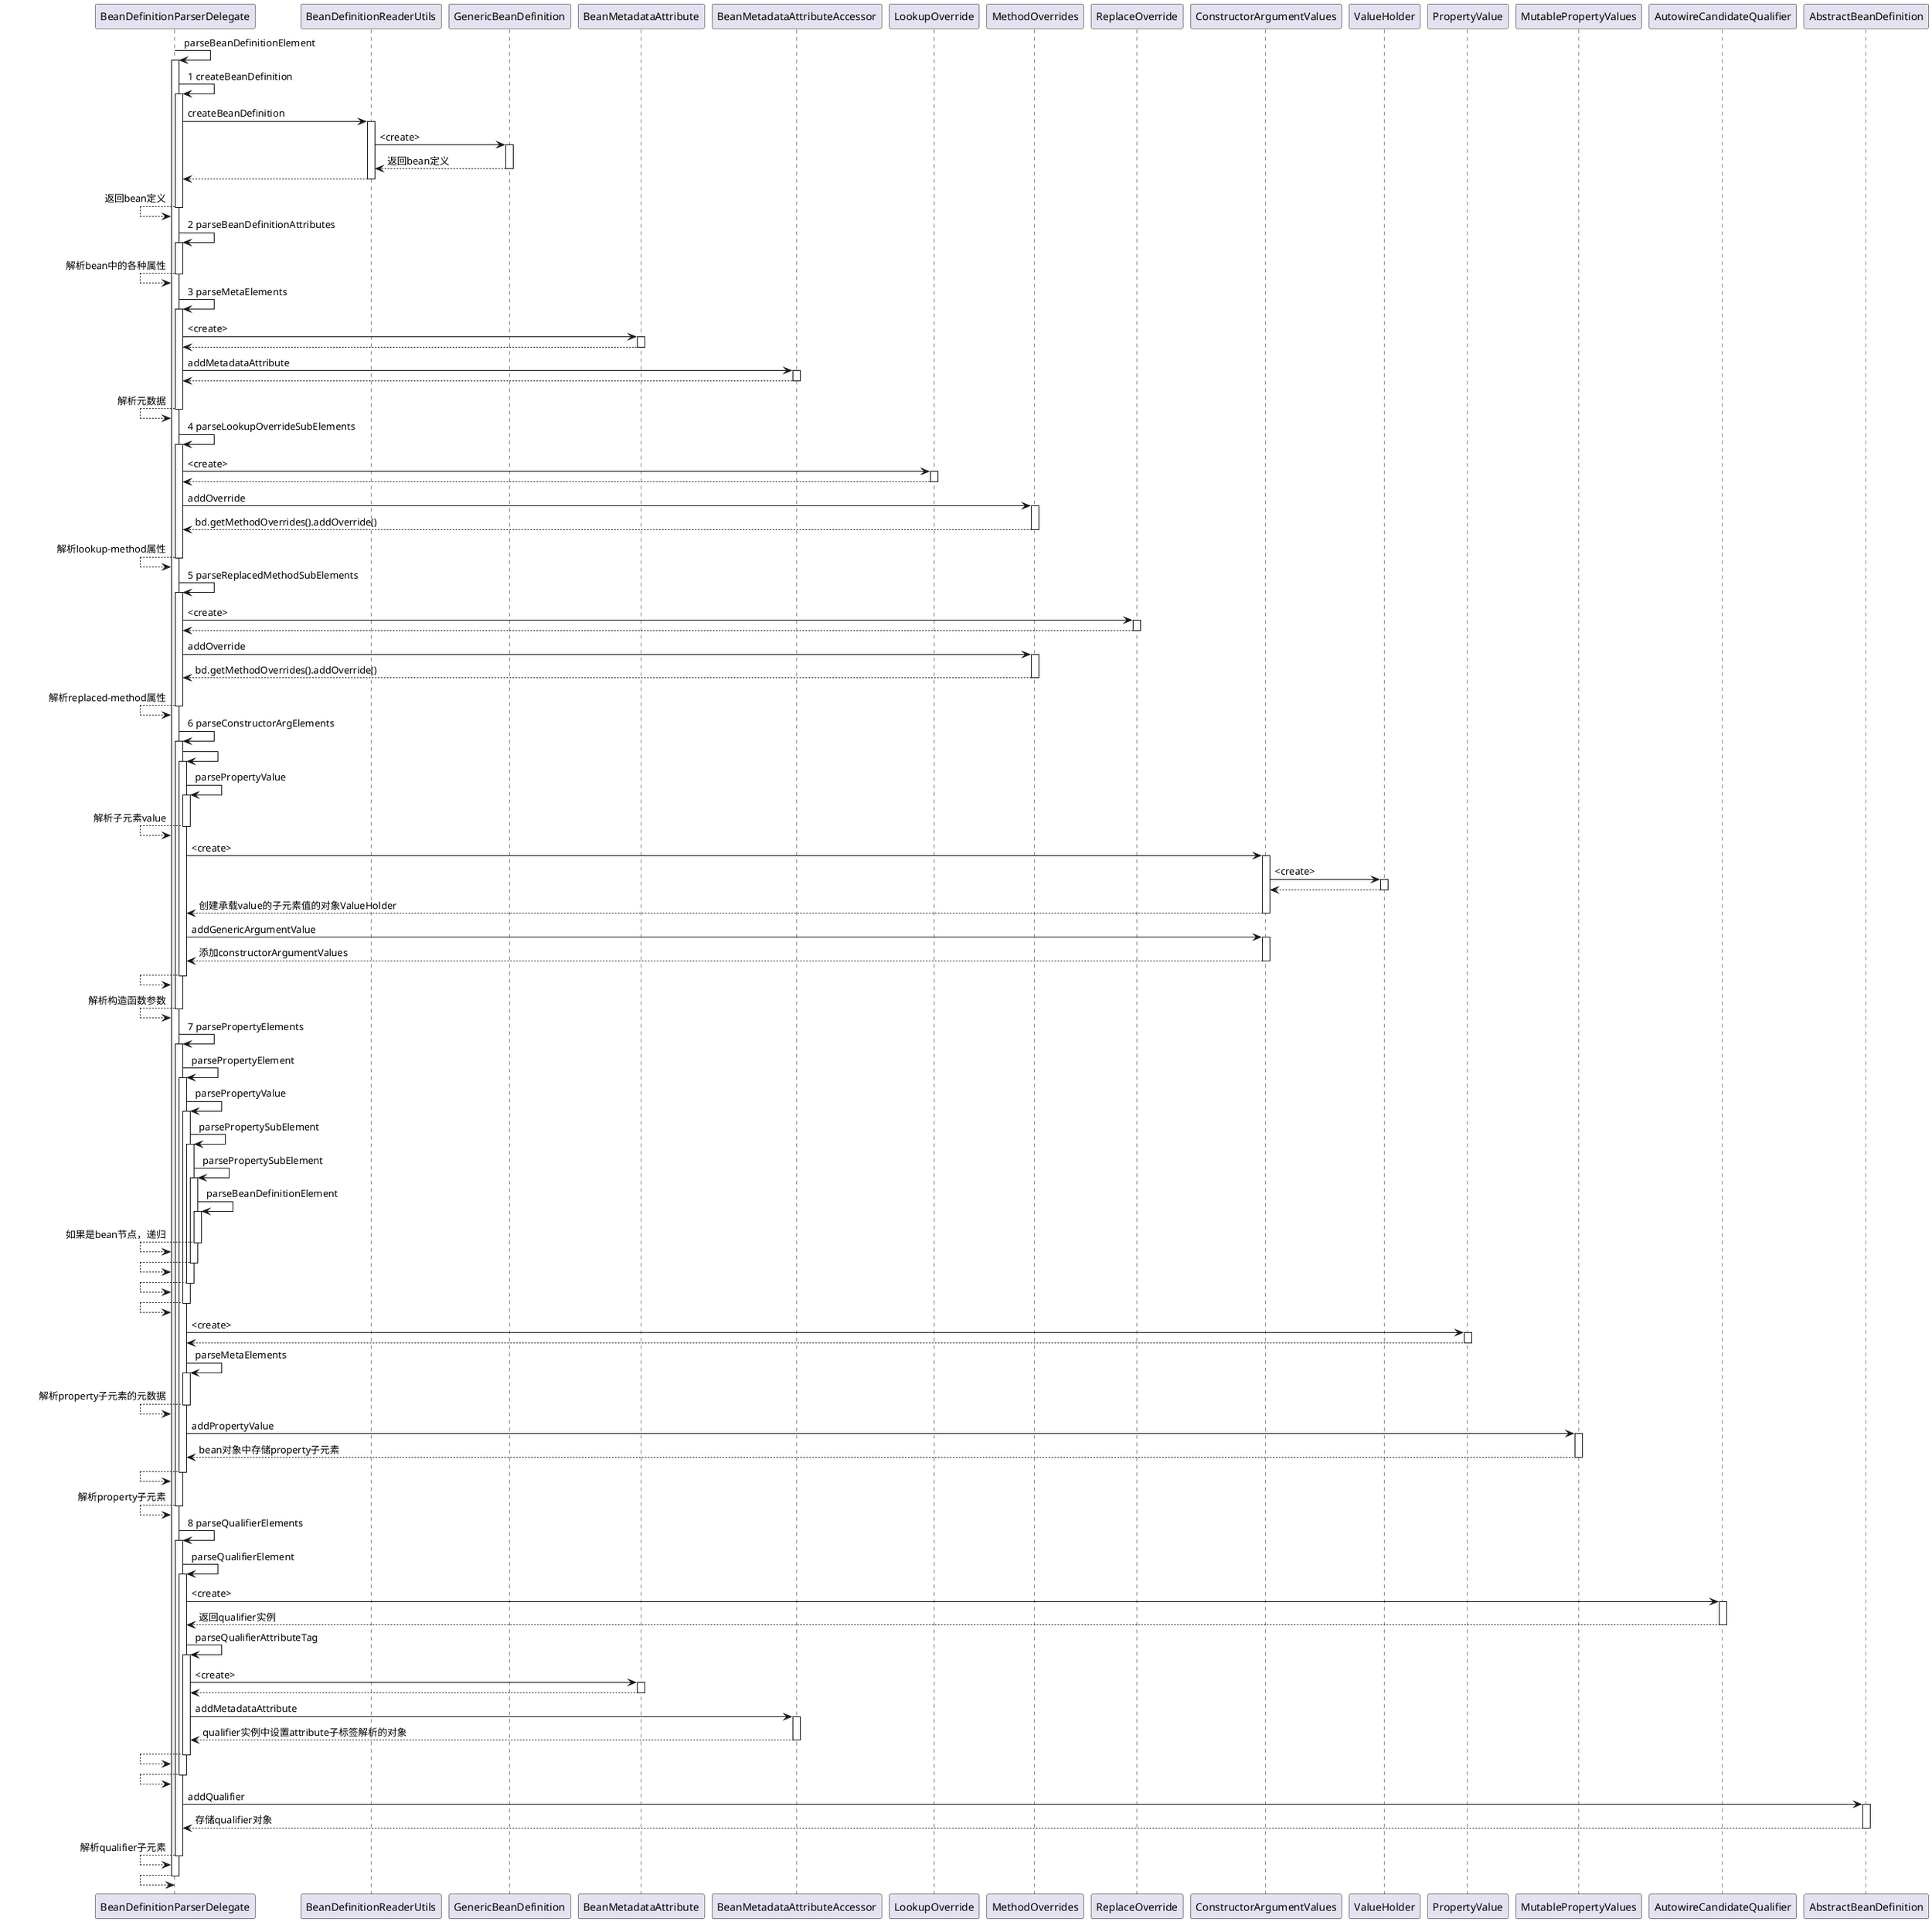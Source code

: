 @startuml

BeanDefinitionParserDelegate -> BeanDefinitionParserDelegate: parseBeanDefinitionElement
activate BeanDefinitionParserDelegate
    BeanDefinitionParserDelegate -> BeanDefinitionParserDelegate: 1 createBeanDefinition
    activate BeanDefinitionParserDelegate
        BeanDefinitionParserDelegate -> BeanDefinitionReaderUtils: createBeanDefinition
        activate BeanDefinitionReaderUtils
            BeanDefinitionReaderUtils -> GenericBeanDefinition: <create>
            activate GenericBeanDefinition
            BeanDefinitionReaderUtils <-- GenericBeanDefinition: 返回bean定义
            deactivate GenericBeanDefinition
        BeanDefinitionParserDelegate <-- BeanDefinitionReaderUtils:
        deactivate BeanDefinitionReaderUtils
    BeanDefinitionParserDelegate <-- BeanDefinitionParserDelegate: 返回bean定义
    deactivate BeanDefinitionParserDelegate

    BeanDefinitionParserDelegate -> BeanDefinitionParserDelegate: 2 parseBeanDefinitionAttributes
    activate BeanDefinitionParserDelegate
    BeanDefinitionParserDelegate <-- BeanDefinitionParserDelegate: 解析bean中的各种属性
    deactivate BeanDefinitionParserDelegate

    BeanDefinitionParserDelegate -> BeanDefinitionParserDelegate: 3 parseMetaElements
    activate BeanDefinitionParserDelegate
        BeanDefinitionParserDelegate -> BeanMetadataAttribute: <create>
        activate BeanMetadataAttribute
        BeanDefinitionParserDelegate <-- BeanMetadataAttribute:
        deactivate BeanMetadataAttribute
        BeanDefinitionParserDelegate -> BeanMetadataAttributeAccessor: addMetadataAttribute
        activate BeanMetadataAttributeAccessor
        BeanDefinitionParserDelegate <-- BeanMetadataAttributeAccessor:
        deactivate BeanMetadataAttributeAccessor
    BeanDefinitionParserDelegate <-- BeanDefinitionParserDelegate: 解析元数据
    deactivate BeanDefinitionParserDelegate

    BeanDefinitionParserDelegate -> BeanDefinitionParserDelegate: 4 parseLookupOverrideSubElements
    activate BeanDefinitionParserDelegate
        BeanDefinitionParserDelegate -> LookupOverride: <create>
        activate LookupOverride
        BeanDefinitionParserDelegate <-- LookupOverride:
        deactivate LookupOverride
        BeanDefinitionParserDelegate -> MethodOverrides: addOverride
        activate MethodOverrides
        BeanDefinitionParserDelegate <-- MethodOverrides: bd.getMethodOverrides().addOverride()
        deactivate MethodOverrides
    BeanDefinitionParserDelegate <-- BeanDefinitionParserDelegate: 解析lookup-method属性
    deactivate BeanDefinitionParserDelegate

    BeanDefinitionParserDelegate -> BeanDefinitionParserDelegate: 5 parseReplacedMethodSubElements
    activate BeanDefinitionParserDelegate
        BeanDefinitionParserDelegate -> ReplaceOverride: <create>
        activate ReplaceOverride
        BeanDefinitionParserDelegate <-- ReplaceOverride:
        deactivate ReplaceOverride
        BeanDefinitionParserDelegate -> MethodOverrides: addOverride
        activate MethodOverrides
        BeanDefinitionParserDelegate <-- MethodOverrides: bd.getMethodOverrides().addOverride()
        deactivate MethodOverrides
    BeanDefinitionParserDelegate <-- BeanDefinitionParserDelegate: 解析replaced-method属性
    deactivate BeanDefinitionParserDelegate

    BeanDefinitionParserDelegate -> BeanDefinitionParserDelegate: 6 parseConstructorArgElements
    activate BeanDefinitionParserDelegate
        BeanDefinitionParserDelegate -> BeanDefinitionParserDelegate:
        activate BeanDefinitionParserDelegate
            BeanDefinitionParserDelegate -> BeanDefinitionParserDelegate: parsePropertyValue
            activate BeanDefinitionParserDelegate
            BeanDefinitionParserDelegate <-- BeanDefinitionParserDelegate: 解析子元素value
            deactivate BeanDefinitionParserDelegate
            BeanDefinitionParserDelegate -> ConstructorArgumentValues: <create>
            activate ConstructorArgumentValues
                ConstructorArgumentValues -> ValueHolder: <create>
                activate ValueHolder
                ConstructorArgumentValues <-- ValueHolder:
                deactivate ValueHolder
            BeanDefinitionParserDelegate <-- ConstructorArgumentValues: 创建承载value的子元素值的对象ValueHolder
            deactivate ConstructorArgumentValues
            BeanDefinitionParserDelegate -> ConstructorArgumentValues: addGenericArgumentValue
            activate ConstructorArgumentValues
            BeanDefinitionParserDelegate <-- ConstructorArgumentValues: 添加constructorArgumentValues
            deactivate ConstructorArgumentValues
        BeanDefinitionParserDelegate <-- BeanDefinitionParserDelegate:
        deactivate BeanDefinitionParserDelegate
    BeanDefinitionParserDelegate <-- BeanDefinitionParserDelegate: 解析构造函数参数
    deactivate BeanDefinitionParserDelegate

    BeanDefinitionParserDelegate -> BeanDefinitionParserDelegate: 7 parsePropertyElements
    activate BeanDefinitionParserDelegate
        BeanDefinitionParserDelegate -> BeanDefinitionParserDelegate: parsePropertyElement
        activate BeanDefinitionParserDelegate
            BeanDefinitionParserDelegate -> BeanDefinitionParserDelegate: parsePropertyValue
            activate BeanDefinitionParserDelegate
                BeanDefinitionParserDelegate -> BeanDefinitionParserDelegate: parsePropertySubElement
                activate BeanDefinitionParserDelegate
                      BeanDefinitionParserDelegate -> BeanDefinitionParserDelegate: parsePropertySubElement
                      activate BeanDefinitionParserDelegate
                          BeanDefinitionParserDelegate -> BeanDefinitionParserDelegate: parseBeanDefinitionElement
                          activate BeanDefinitionParserDelegate
                          BeanDefinitionParserDelegate <-- BeanDefinitionParserDelegate: 如果是bean节点，递归
                          deactivate BeanDefinitionParserDelegate
                      BeanDefinitionParserDelegate <-- BeanDefinitionParserDelegate:
                      deactivate BeanDefinitionParserDelegate
                BeanDefinitionParserDelegate <-- BeanDefinitionParserDelegate:
                deactivate BeanDefinitionParserDelegate
            BeanDefinitionParserDelegate <-- BeanDefinitionParserDelegate:
            deactivate BeanDefinitionParserDelegate

            BeanDefinitionParserDelegate -> PropertyValue: <create>
            activate PropertyValue
            BeanDefinitionParserDelegate <-- PropertyValue:
            deactivate PropertyValue

            BeanDefinitionParserDelegate -> BeanDefinitionParserDelegate: parseMetaElements
            activate BeanDefinitionParserDelegate
            BeanDefinitionParserDelegate <-- BeanDefinitionParserDelegate: 解析property子元素的元数据
            deactivate BeanDefinitionParserDelegate

            BeanDefinitionParserDelegate -> MutablePropertyValues: addPropertyValue
            activate MutablePropertyValues
            BeanDefinitionParserDelegate <-- MutablePropertyValues: bean对象中存储property子元素
            deactivate MutablePropertyValues
        BeanDefinitionParserDelegate <-- BeanDefinitionParserDelegate:
        deactivate BeanDefinitionParserDelegate
    BeanDefinitionParserDelegate <-- BeanDefinitionParserDelegate: 解析property子元素
    deactivate BeanDefinitionParserDelegate

    BeanDefinitionParserDelegate -> BeanDefinitionParserDelegate: 8 parseQualifierElements
    activate BeanDefinitionParserDelegate
        BeanDefinitionParserDelegate -> BeanDefinitionParserDelegate: parseQualifierElement
        activate BeanDefinitionParserDelegate
            BeanDefinitionParserDelegate -> AutowireCandidateQualifier: <create>
            activate AutowireCandidateQualifier
            BeanDefinitionParserDelegate <-- AutowireCandidateQualifier: 返回qualifier实例
            deactivate AutowireCandidateQualifier
            BeanDefinitionParserDelegate -> BeanDefinitionParserDelegate:  parseQualifierAttributeTag
            activate BeanDefinitionParserDelegate
                BeanDefinitionParserDelegate -> BeanMetadataAttribute: <create>
                activate BeanMetadataAttribute
                BeanDefinitionParserDelegate <-- BeanMetadataAttribute:
                deactivate BeanMetadataAttribute
                BeanDefinitionParserDelegate -> BeanMetadataAttributeAccessor: addMetadataAttribute
                activate BeanMetadataAttributeAccessor
                BeanDefinitionParserDelegate <-- BeanMetadataAttributeAccessor: qualifier实例中设置attribute子标签解析的对象
                deactivate BeanMetadataAttributeAccessor
            BeanDefinitionParserDelegate <-- BeanDefinitionParserDelegate:
            deactivate BeanDefinitionParserDelegate
        BeanDefinitionParserDelegate <-- BeanDefinitionParserDelegate:
        deactivate BeanDefinitionParserDelegate

        BeanDefinitionParserDelegate -> AbstractBeanDefinition: addQualifier
        activate AbstractBeanDefinition
        BeanDefinitionParserDelegate <-- AbstractBeanDefinition: 存储qualifier对象
        deactivate AbstractBeanDefinition
    BeanDefinitionParserDelegate <-- BeanDefinitionParserDelegate: 解析qualifier子元素
    deactivate BeanDefinitionParserDelegate



BeanDefinitionParserDelegate <-- BeanDefinitionParserDelegate:
deactivate BeanDefinitionParserDelegate


@enduml